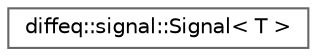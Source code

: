 digraph "Graphical Class Hierarchy"
{
 // LATEX_PDF_SIZE
  bgcolor="transparent";
  edge [fontname=Helvetica,fontsize=10,labelfontname=Helvetica,labelfontsize=10];
  node [fontname=Helvetica,fontsize=10,shape=box,height=0.2,width=0.4];
  rankdir="LR";
  Node0 [id="Node000000",label="diffeq::signal::Signal\< T \>",height=0.2,width=0.4,color="grey40", fillcolor="white", style="filled",URL="$structdiffeq_1_1signal_1_1_signal.html",tooltip="Generic signal data structure."];
}
